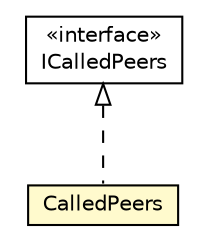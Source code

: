 #!/usr/local/bin/dot
#
# Class diagram 
# Generated by UMLGraph version R5_6-24-gf6e263 (http://www.umlgraph.org/)
#

digraph G {
	edge [fontname="Helvetica",fontsize=10,labelfontname="Helvetica",labelfontsize=10];
	node [fontname="Helvetica",fontsize=10,shape=plaintext];
	nodesep=0.25;
	ranksep=0.5;
	// org.universAAL.middleware.context.data.CalledPeers
	c2657216 [label=<<table title="org.universAAL.middleware.context.data.CalledPeers" border="0" cellborder="1" cellspacing="0" cellpadding="2" port="p" bgcolor="lemonChiffon" href="./CalledPeers.html">
		<tr><td><table border="0" cellspacing="0" cellpadding="1">
<tr><td align="center" balign="center"> CalledPeers </td></tr>
		</table></td></tr>
		</table>>, URL="./CalledPeers.html", fontname="Helvetica", fontcolor="black", fontsize=10.0];
	// org.universAAL.middleware.context.data.ICalledPeers
	c2657223 [label=<<table title="org.universAAL.middleware.context.data.ICalledPeers" border="0" cellborder="1" cellspacing="0" cellpadding="2" port="p" href="./ICalledPeers.html">
		<tr><td><table border="0" cellspacing="0" cellpadding="1">
<tr><td align="center" balign="center"> &#171;interface&#187; </td></tr>
<tr><td align="center" balign="center"> ICalledPeers </td></tr>
		</table></td></tr>
		</table>>, URL="./ICalledPeers.html", fontname="Helvetica", fontcolor="black", fontsize=10.0];
	//org.universAAL.middleware.context.data.CalledPeers implements org.universAAL.middleware.context.data.ICalledPeers
	c2657223:p -> c2657216:p [dir=back,arrowtail=empty,style=dashed];
}

